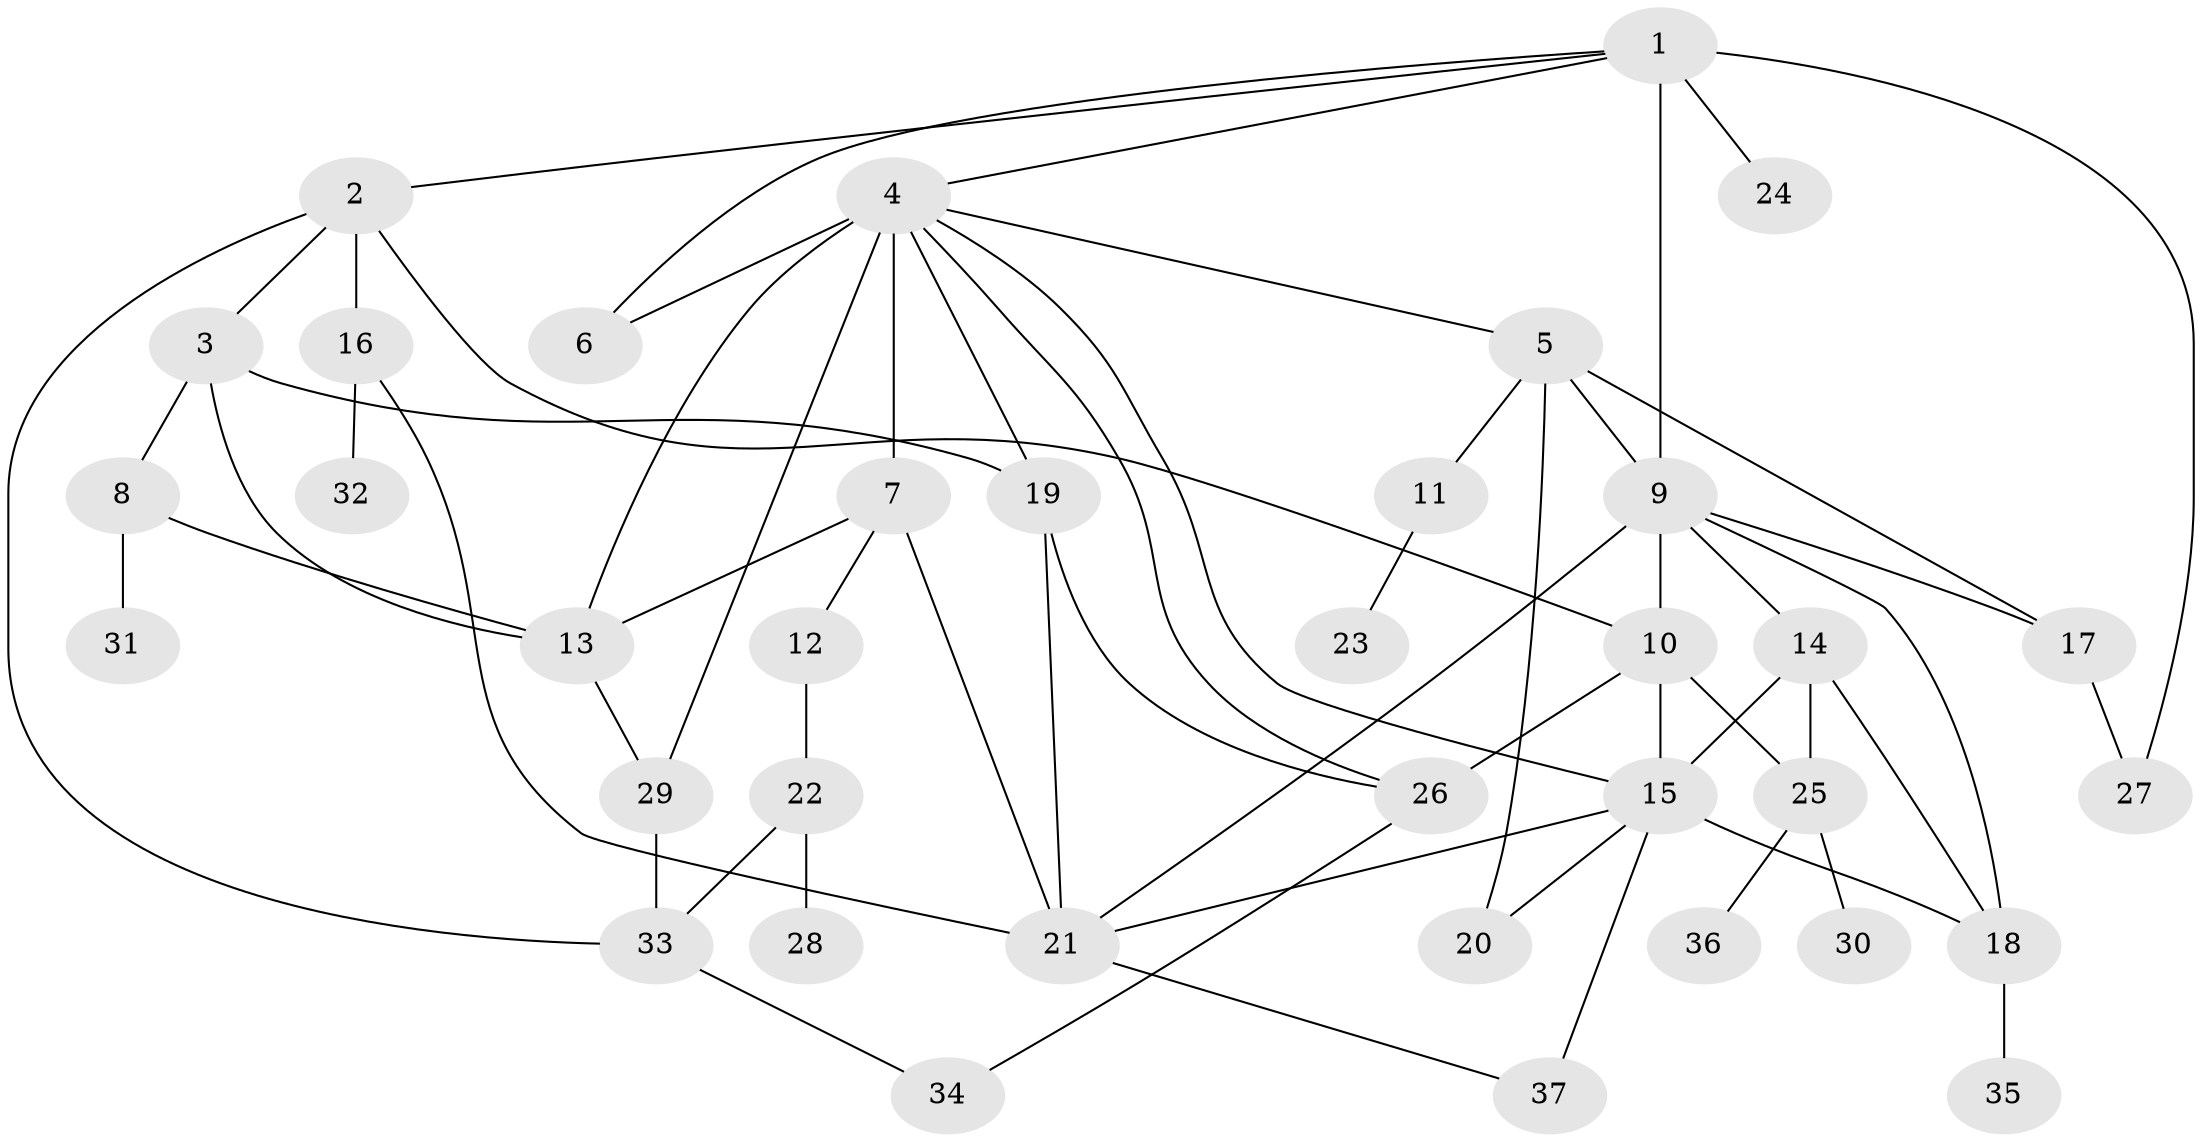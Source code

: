 // original degree distribution, {8: 0.013513513513513514, 5: 0.10810810810810811, 4: 0.16216216216216217, 7: 0.013513513513513514, 6: 0.013513513513513514, 3: 0.22972972972972974, 2: 0.2702702702702703, 1: 0.1891891891891892}
// Generated by graph-tools (version 1.1) at 2025/49/03/04/25 22:49:12]
// undirected, 37 vertices, 62 edges
graph export_dot {
  node [color=gray90,style=filled];
  1;
  2;
  3;
  4;
  5;
  6;
  7;
  8;
  9;
  10;
  11;
  12;
  13;
  14;
  15;
  16;
  17;
  18;
  19;
  20;
  21;
  22;
  23;
  24;
  25;
  26;
  27;
  28;
  29;
  30;
  31;
  32;
  33;
  34;
  35;
  36;
  37;
  1 -- 2 [weight=1.0];
  1 -- 4 [weight=1.0];
  1 -- 6 [weight=1.0];
  1 -- 9 [weight=2.0];
  1 -- 24 [weight=1.0];
  1 -- 27 [weight=1.0];
  2 -- 3 [weight=1.0];
  2 -- 10 [weight=1.0];
  2 -- 16 [weight=1.0];
  2 -- 33 [weight=1.0];
  3 -- 8 [weight=1.0];
  3 -- 13 [weight=1.0];
  3 -- 19 [weight=1.0];
  4 -- 5 [weight=1.0];
  4 -- 6 [weight=2.0];
  4 -- 7 [weight=1.0];
  4 -- 13 [weight=2.0];
  4 -- 15 [weight=1.0];
  4 -- 19 [weight=1.0];
  4 -- 26 [weight=1.0];
  4 -- 29 [weight=1.0];
  5 -- 9 [weight=2.0];
  5 -- 11 [weight=1.0];
  5 -- 17 [weight=1.0];
  5 -- 20 [weight=1.0];
  7 -- 12 [weight=1.0];
  7 -- 13 [weight=1.0];
  7 -- 21 [weight=1.0];
  8 -- 13 [weight=1.0];
  8 -- 31 [weight=1.0];
  9 -- 10 [weight=1.0];
  9 -- 14 [weight=1.0];
  9 -- 17 [weight=1.0];
  9 -- 18 [weight=1.0];
  9 -- 21 [weight=1.0];
  10 -- 15 [weight=2.0];
  10 -- 25 [weight=2.0];
  10 -- 26 [weight=1.0];
  11 -- 23 [weight=1.0];
  12 -- 22 [weight=1.0];
  13 -- 29 [weight=1.0];
  14 -- 15 [weight=5.0];
  14 -- 18 [weight=1.0];
  14 -- 25 [weight=1.0];
  15 -- 18 [weight=1.0];
  15 -- 20 [weight=1.0];
  15 -- 21 [weight=1.0];
  15 -- 37 [weight=1.0];
  16 -- 21 [weight=1.0];
  16 -- 32 [weight=1.0];
  17 -- 27 [weight=1.0];
  18 -- 35 [weight=1.0];
  19 -- 21 [weight=1.0];
  19 -- 26 [weight=1.0];
  21 -- 37 [weight=1.0];
  22 -- 28 [weight=1.0];
  22 -- 33 [weight=1.0];
  25 -- 30 [weight=1.0];
  25 -- 36 [weight=1.0];
  26 -- 34 [weight=1.0];
  29 -- 33 [weight=1.0];
  33 -- 34 [weight=1.0];
}
